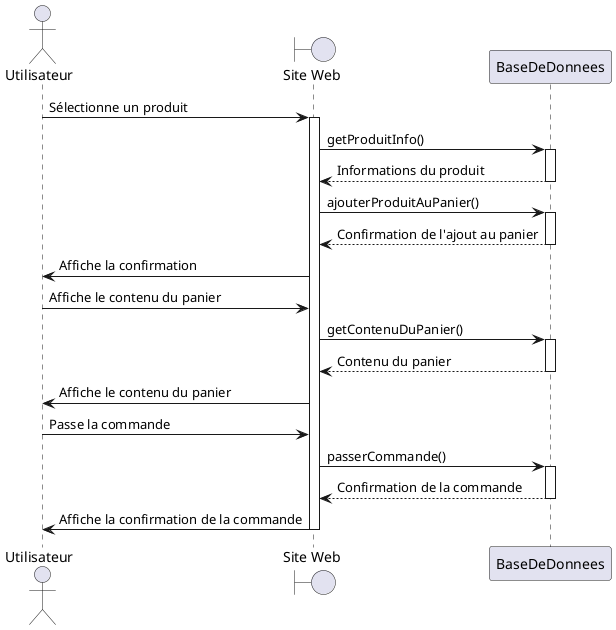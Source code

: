 @startuml
actor Utilisateur
boundary "Site Web" as SiteWeb
' object BaseDeDonnees {
'   + getProduitInfo(): InfoProduit
'   + ajouterProduitAuPanier(): Confirmation
'   + getContenuDuPanier(): ContenuPanier
'   + passerCommande(): ConfirmationCommande
' }

Utilisateur -> SiteWeb: Sélectionne un produit
activate SiteWeb
SiteWeb -> BaseDeDonnees: getProduitInfo()
activate BaseDeDonnees

BaseDeDonnees --> SiteWeb: Informations du produit
deactivate BaseDeDonnees

SiteWeb -> BaseDeDonnees: ajouterProduitAuPanier()
activate BaseDeDonnees
BaseDeDonnees --> SiteWeb: Confirmation de l'ajout au panier
deactivate BaseDeDonnees

SiteWeb -> Utilisateur: Affiche la confirmation

Utilisateur -> SiteWeb: Affiche le contenu du panier
SiteWeb -> BaseDeDonnees: getContenuDuPanier()
activate BaseDeDonnees

BaseDeDonnees --> SiteWeb: Contenu du panier
deactivate BaseDeDonnees

SiteWeb -> Utilisateur: Affiche le contenu du panier

Utilisateur -> SiteWeb: Passe la commande
SiteWeb -> BaseDeDonnees: passerCommande()
activate BaseDeDonnees

BaseDeDonnees --> SiteWeb: Confirmation de la commande
deactivate BaseDeDonnees

SiteWeb -> Utilisateur: Affiche la confirmation de la commande
deactivate SiteWeb
@enduml
